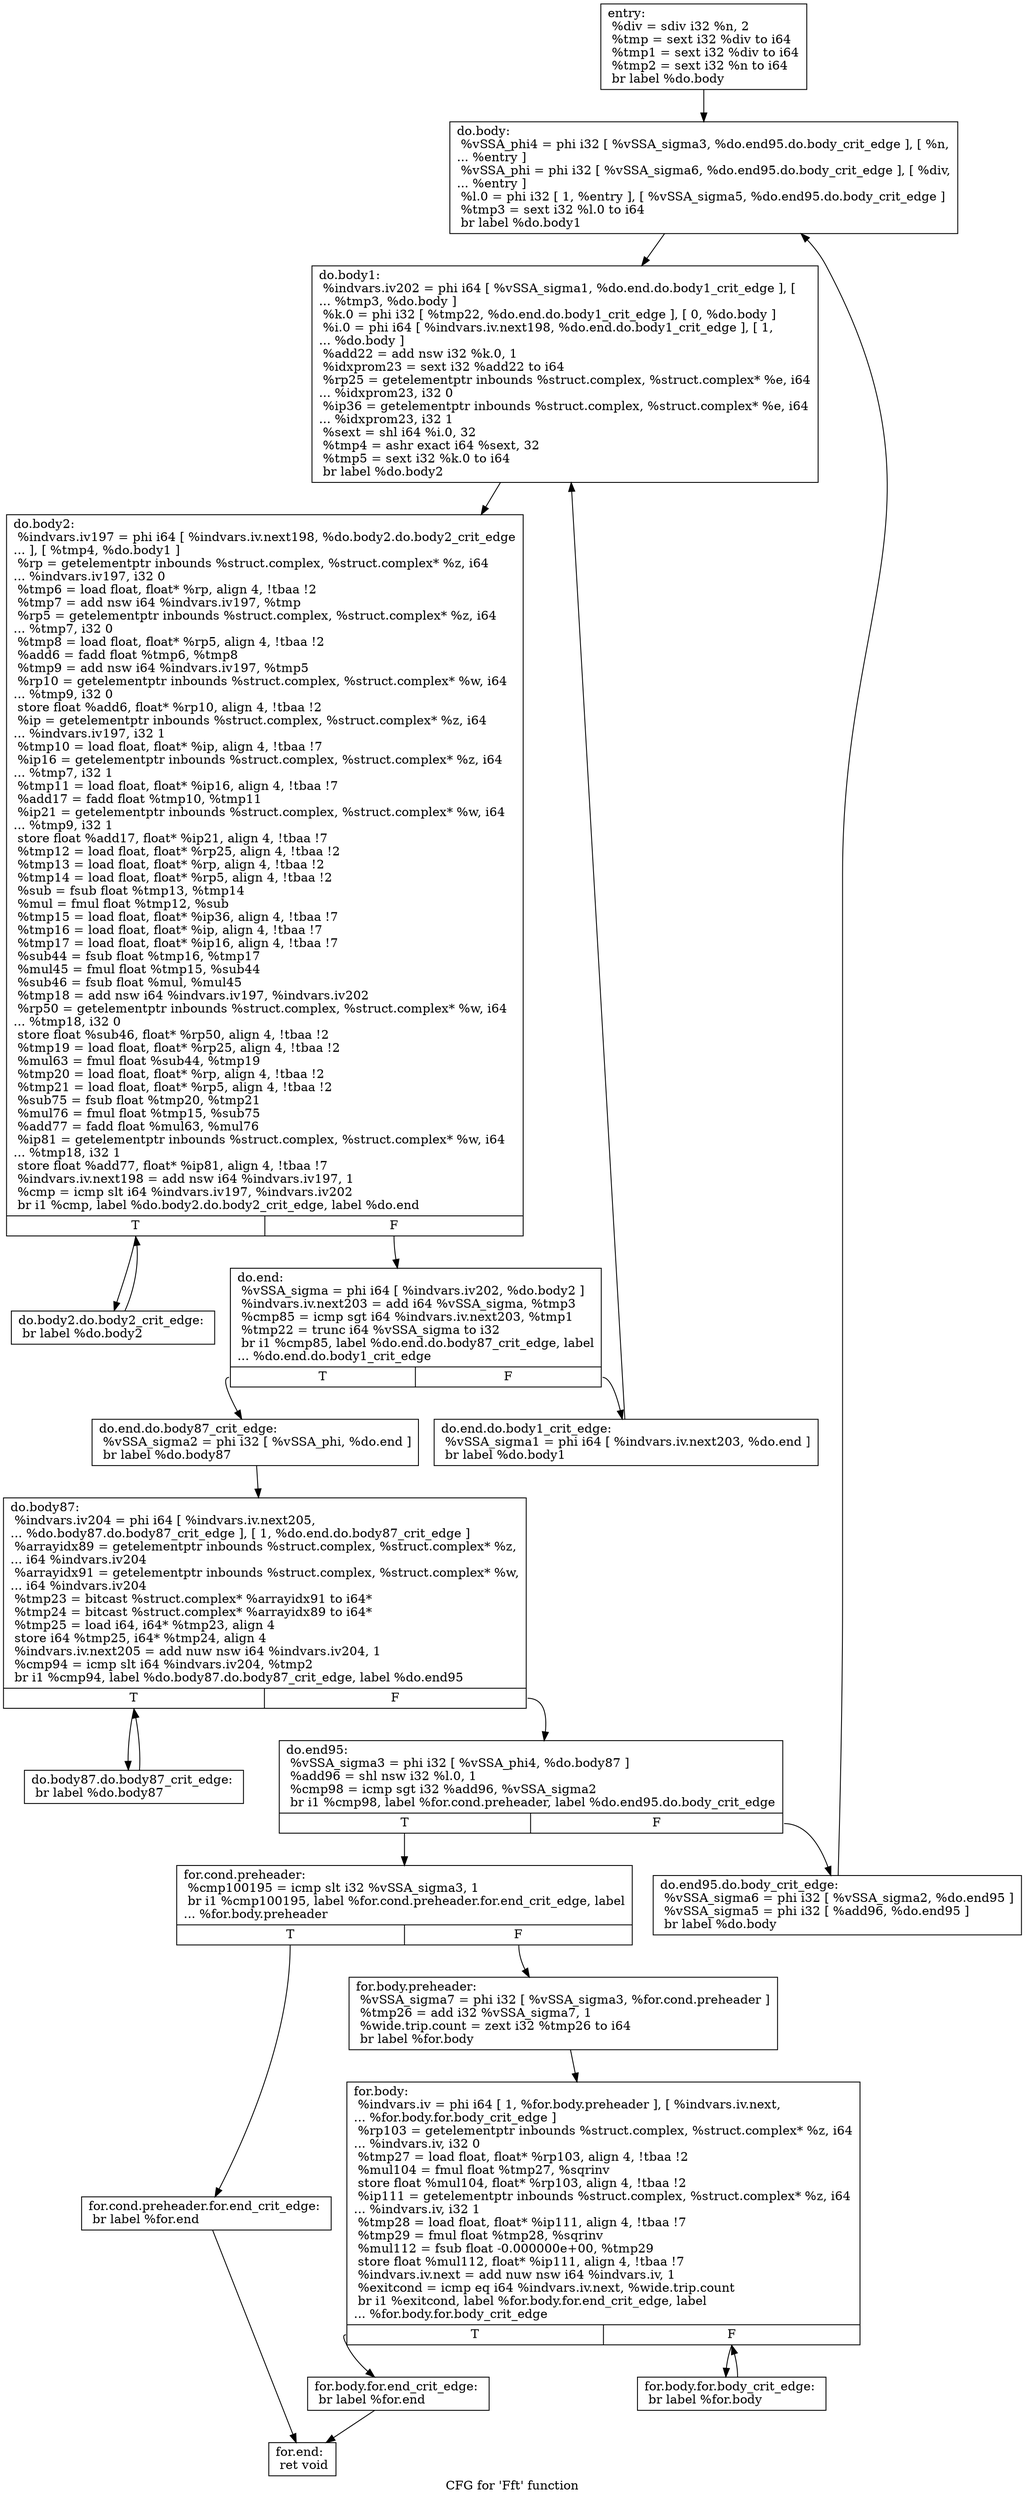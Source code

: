 digraph "CFG for 'Fft' function" {
	label="CFG for 'Fft' function";

	Node0x96941a0 [shape=record,label="{entry:\l  %div = sdiv i32 %n, 2\l  %tmp = sext i32 %div to i64\l  %tmp1 = sext i32 %div to i64\l  %tmp2 = sext i32 %n to i64\l  br label %do.body\l}"];
	Node0x96941a0 -> Node0x968f1f0;
	Node0x968f1f0 [shape=record,label="{do.body:                                          \l  %vSSA_phi4 = phi i32 [ %vSSA_sigma3, %do.end95.do.body_crit_edge ], [ %n,\l... %entry ]\l  %vSSA_phi = phi i32 [ %vSSA_sigma6, %do.end95.do.body_crit_edge ], [ %div,\l... %entry ]\l  %l.0 = phi i32 [ 1, %entry ], [ %vSSA_sigma5, %do.end95.do.body_crit_edge ]\l  %tmp3 = sext i32 %l.0 to i64\l  br label %do.body1\l}"];
	Node0x968f1f0 -> Node0x968f240;
	Node0x968f240 [shape=record,label="{do.body1:                                         \l  %indvars.iv202 = phi i64 [ %vSSA_sigma1, %do.end.do.body1_crit_edge ], [\l... %tmp3, %do.body ]\l  %k.0 = phi i32 [ %tmp22, %do.end.do.body1_crit_edge ], [ 0, %do.body ]\l  %i.0 = phi i64 [ %indvars.iv.next198, %do.end.do.body1_crit_edge ], [ 1,\l... %do.body ]\l  %add22 = add nsw i32 %k.0, 1\l  %idxprom23 = sext i32 %add22 to i64\l  %rp25 = getelementptr inbounds %struct.complex, %struct.complex* %e, i64\l... %idxprom23, i32 0\l  %ip36 = getelementptr inbounds %struct.complex, %struct.complex* %e, i64\l... %idxprom23, i32 1\l  %sext = shl i64 %i.0, 32\l  %tmp4 = ashr exact i64 %sext, 32\l  %tmp5 = sext i32 %k.0 to i64\l  br label %do.body2\l}"];
	Node0x968f240 -> Node0x968f290;
	Node0x968f290 [shape=record,label="{do.body2:                                         \l  %indvars.iv197 = phi i64 [ %indvars.iv.next198, %do.body2.do.body2_crit_edge\l... ], [ %tmp4, %do.body1 ]\l  %rp = getelementptr inbounds %struct.complex, %struct.complex* %z, i64\l... %indvars.iv197, i32 0\l  %tmp6 = load float, float* %rp, align 4, !tbaa !2\l  %tmp7 = add nsw i64 %indvars.iv197, %tmp\l  %rp5 = getelementptr inbounds %struct.complex, %struct.complex* %z, i64\l... %tmp7, i32 0\l  %tmp8 = load float, float* %rp5, align 4, !tbaa !2\l  %add6 = fadd float %tmp6, %tmp8\l  %tmp9 = add nsw i64 %indvars.iv197, %tmp5\l  %rp10 = getelementptr inbounds %struct.complex, %struct.complex* %w, i64\l... %tmp9, i32 0\l  store float %add6, float* %rp10, align 4, !tbaa !2\l  %ip = getelementptr inbounds %struct.complex, %struct.complex* %z, i64\l... %indvars.iv197, i32 1\l  %tmp10 = load float, float* %ip, align 4, !tbaa !7\l  %ip16 = getelementptr inbounds %struct.complex, %struct.complex* %z, i64\l... %tmp7, i32 1\l  %tmp11 = load float, float* %ip16, align 4, !tbaa !7\l  %add17 = fadd float %tmp10, %tmp11\l  %ip21 = getelementptr inbounds %struct.complex, %struct.complex* %w, i64\l... %tmp9, i32 1\l  store float %add17, float* %ip21, align 4, !tbaa !7\l  %tmp12 = load float, float* %rp25, align 4, !tbaa !2\l  %tmp13 = load float, float* %rp, align 4, !tbaa !2\l  %tmp14 = load float, float* %rp5, align 4, !tbaa !2\l  %sub = fsub float %tmp13, %tmp14\l  %mul = fmul float %tmp12, %sub\l  %tmp15 = load float, float* %ip36, align 4, !tbaa !7\l  %tmp16 = load float, float* %ip, align 4, !tbaa !7\l  %tmp17 = load float, float* %ip16, align 4, !tbaa !7\l  %sub44 = fsub float %tmp16, %tmp17\l  %mul45 = fmul float %tmp15, %sub44\l  %sub46 = fsub float %mul, %mul45\l  %tmp18 = add nsw i64 %indvars.iv197, %indvars.iv202\l  %rp50 = getelementptr inbounds %struct.complex, %struct.complex* %w, i64\l... %tmp18, i32 0\l  store float %sub46, float* %rp50, align 4, !tbaa !2\l  %tmp19 = load float, float* %rp25, align 4, !tbaa !2\l  %mul63 = fmul float %sub44, %tmp19\l  %tmp20 = load float, float* %rp, align 4, !tbaa !2\l  %tmp21 = load float, float* %rp5, align 4, !tbaa !2\l  %sub75 = fsub float %tmp20, %tmp21\l  %mul76 = fmul float %tmp15, %sub75\l  %add77 = fadd float %mul63, %mul76\l  %ip81 = getelementptr inbounds %struct.complex, %struct.complex* %w, i64\l... %tmp18, i32 1\l  store float %add77, float* %ip81, align 4, !tbaa !7\l  %indvars.iv.next198 = add nsw i64 %indvars.iv197, 1\l  %cmp = icmp slt i64 %indvars.iv197, %indvars.iv202\l  br i1 %cmp, label %do.body2.do.body2_crit_edge, label %do.end\l|{<s0>T|<s1>F}}"];
	Node0x968f290:s0 -> Node0x968f2e0;
	Node0x968f290:s1 -> Node0x968f330;
	Node0x968f2e0 [shape=record,label="{do.body2.do.body2_crit_edge:                      \l  br label %do.body2\l}"];
	Node0x968f2e0 -> Node0x968f290;
	Node0x968f330 [shape=record,label="{do.end:                                           \l  %vSSA_sigma = phi i64 [ %indvars.iv202, %do.body2 ]\l  %indvars.iv.next203 = add i64 %vSSA_sigma, %tmp3\l  %cmp85 = icmp sgt i64 %indvars.iv.next203, %tmp1\l  %tmp22 = trunc i64 %vSSA_sigma to i32\l  br i1 %cmp85, label %do.end.do.body87_crit_edge, label\l... %do.end.do.body1_crit_edge\l|{<s0>T|<s1>F}}"];
	Node0x968f330:s0 -> Node0x968f3d0;
	Node0x968f330:s1 -> Node0x968f380;
	Node0x968f380 [shape=record,label="{do.end.do.body1_crit_edge:                        \l  %vSSA_sigma1 = phi i64 [ %indvars.iv.next203, %do.end ]\l  br label %do.body1\l}"];
	Node0x968f380 -> Node0x968f240;
	Node0x968f3d0 [shape=record,label="{do.end.do.body87_crit_edge:                       \l  %vSSA_sigma2 = phi i32 [ %vSSA_phi, %do.end ]\l  br label %do.body87\l}"];
	Node0x968f3d0 -> Node0x968f420;
	Node0x968f420 [shape=record,label="{do.body87:                                        \l  %indvars.iv204 = phi i64 [ %indvars.iv.next205,\l... %do.body87.do.body87_crit_edge ], [ 1, %do.end.do.body87_crit_edge ]\l  %arrayidx89 = getelementptr inbounds %struct.complex, %struct.complex* %z,\l... i64 %indvars.iv204\l  %arrayidx91 = getelementptr inbounds %struct.complex, %struct.complex* %w,\l... i64 %indvars.iv204\l  %tmp23 = bitcast %struct.complex* %arrayidx91 to i64*\l  %tmp24 = bitcast %struct.complex* %arrayidx89 to i64*\l  %tmp25 = load i64, i64* %tmp23, align 4\l  store i64 %tmp25, i64* %tmp24, align 4\l  %indvars.iv.next205 = add nuw nsw i64 %indvars.iv204, 1\l  %cmp94 = icmp slt i64 %indvars.iv204, %tmp2\l  br i1 %cmp94, label %do.body87.do.body87_crit_edge, label %do.end95\l|{<s0>T|<s1>F}}"];
	Node0x968f420:s0 -> Node0x968f470;
	Node0x968f420:s1 -> Node0x968f4c0;
	Node0x968f470 [shape=record,label="{do.body87.do.body87_crit_edge:                    \l  br label %do.body87\l}"];
	Node0x968f470 -> Node0x968f420;
	Node0x968f4c0 [shape=record,label="{do.end95:                                         \l  %vSSA_sigma3 = phi i32 [ %vSSA_phi4, %do.body87 ]\l  %add96 = shl nsw i32 %l.0, 1\l  %cmp98 = icmp sgt i32 %add96, %vSSA_sigma2\l  br i1 %cmp98, label %for.cond.preheader, label %do.end95.do.body_crit_edge\l|{<s0>T|<s1>F}}"];
	Node0x968f4c0:s0 -> Node0x968f560;
	Node0x968f4c0:s1 -> Node0x968f510;
	Node0x968f510 [shape=record,label="{do.end95.do.body_crit_edge:                       \l  %vSSA_sigma6 = phi i32 [ %vSSA_sigma2, %do.end95 ]\l  %vSSA_sigma5 = phi i32 [ %add96, %do.end95 ]\l  br label %do.body\l}"];
	Node0x968f510 -> Node0x968f1f0;
	Node0x968f560 [shape=record,label="{for.cond.preheader:                               \l  %cmp100195 = icmp slt i32 %vSSA_sigma3, 1\l  br i1 %cmp100195, label %for.cond.preheader.for.end_crit_edge, label\l... %for.body.preheader\l|{<s0>T|<s1>F}}"];
	Node0x968f560:s0 -> Node0x968f5b0;
	Node0x968f560:s1 -> Node0x968f600;
	Node0x968f5b0 [shape=record,label="{for.cond.preheader.for.end_crit_edge:             \l  br label %for.end\l}"];
	Node0x968f5b0 -> Node0x968f740;
	Node0x968f600 [shape=record,label="{for.body.preheader:                               \l  %vSSA_sigma7 = phi i32 [ %vSSA_sigma3, %for.cond.preheader ]\l  %tmp26 = add i32 %vSSA_sigma7, 1\l  %wide.trip.count = zext i32 %tmp26 to i64\l  br label %for.body\l}"];
	Node0x968f600 -> Node0x968f650;
	Node0x968f650 [shape=record,label="{for.body:                                         \l  %indvars.iv = phi i64 [ 1, %for.body.preheader ], [ %indvars.iv.next,\l... %for.body.for.body_crit_edge ]\l  %rp103 = getelementptr inbounds %struct.complex, %struct.complex* %z, i64\l... %indvars.iv, i32 0\l  %tmp27 = load float, float* %rp103, align 4, !tbaa !2\l  %mul104 = fmul float %tmp27, %sqrinv\l  store float %mul104, float* %rp103, align 4, !tbaa !2\l  %ip111 = getelementptr inbounds %struct.complex, %struct.complex* %z, i64\l... %indvars.iv, i32 1\l  %tmp28 = load float, float* %ip111, align 4, !tbaa !7\l  %tmp29 = fmul float %tmp28, %sqrinv\l  %mul112 = fsub float -0.000000e+00, %tmp29\l  store float %mul112, float* %ip111, align 4, !tbaa !7\l  %indvars.iv.next = add nuw nsw i64 %indvars.iv, 1\l  %exitcond = icmp eq i64 %indvars.iv.next, %wide.trip.count\l  br i1 %exitcond, label %for.body.for.end_crit_edge, label\l... %for.body.for.body_crit_edge\l|{<s0>T|<s1>F}}"];
	Node0x968f650:s0 -> Node0x968f6f0;
	Node0x968f650:s1 -> Node0x968f6a0;
	Node0x968f6a0 [shape=record,label="{for.body.for.body_crit_edge:                      \l  br label %for.body\l}"];
	Node0x968f6a0 -> Node0x968f650;
	Node0x968f6f0 [shape=record,label="{for.body.for.end_crit_edge:                       \l  br label %for.end\l}"];
	Node0x968f6f0 -> Node0x968f740;
	Node0x968f740 [shape=record,label="{for.end:                                          \l  ret void\l}"];
}
